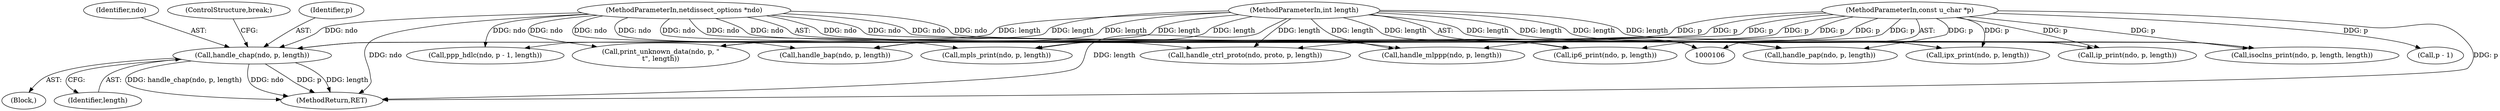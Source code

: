 digraph "0_tcpdump_1dcd10aceabbc03bf571ea32b892c522cbe923de_13@pointer" {
"1000149" [label="(Call,handle_chap(ndo, p, length))"];
"1000107" [label="(MethodParameterIn,netdissect_options *ndo)"];
"1000109" [label="(MethodParameterIn,const u_char *p)"];
"1000110" [label="(MethodParameterIn,int length)"];
"1000224" [label="(MethodReturn,RET)"];
"1000143" [label="(Call,handle_mlppp(ndo, p, length))"];
"1000161" [label="(Call,handle_bap(ndo, p, length))"];
"1000128" [label="(Block,)"];
"1000150" [label="(Identifier,ndo)"];
"1000218" [label="(Call,print_unknown_data(ndo, p, \"\n\t\", length))"];
"1000152" [label="(Identifier,length)"];
"1000155" [label="(Call,handle_pap(ndo, p, length))"];
"1000119" [label="(Call,ppp_hdlc(ndo, p - 1, length))"];
"1000110" [label="(MethodParameterIn,int length)"];
"1000183" [label="(Call,ipx_print(ndo, p, length))"];
"1000197" [label="(Call,mpls_print(ndo, p, length))"];
"1000189" [label="(Call,isoclns_print(ndo, p, length, length))"];
"1000176" [label="(Call,ip6_print(ndo, p, length))"];
"1000107" [label="(MethodParameterIn,netdissect_options *ndo)"];
"1000121" [label="(Call,p - 1)"];
"1000149" [label="(Call,handle_chap(ndo, p, length))"];
"1000153" [label="(ControlStructure,break;)"];
"1000109" [label="(MethodParameterIn,const u_char *p)"];
"1000151" [label="(Identifier,p)"];
"1000169" [label="(Call,ip_print(ndo, p, length))"];
"1000136" [label="(Call,handle_ctrl_proto(ndo, proto, p, length))"];
"1000149" -> "1000128"  [label="AST: "];
"1000149" -> "1000152"  [label="CFG: "];
"1000150" -> "1000149"  [label="AST: "];
"1000151" -> "1000149"  [label="AST: "];
"1000152" -> "1000149"  [label="AST: "];
"1000153" -> "1000149"  [label="CFG: "];
"1000149" -> "1000224"  [label="DDG: p"];
"1000149" -> "1000224"  [label="DDG: length"];
"1000149" -> "1000224"  [label="DDG: handle_chap(ndo, p, length)"];
"1000149" -> "1000224"  [label="DDG: ndo"];
"1000107" -> "1000149"  [label="DDG: ndo"];
"1000109" -> "1000149"  [label="DDG: p"];
"1000110" -> "1000149"  [label="DDG: length"];
"1000107" -> "1000106"  [label="AST: "];
"1000107" -> "1000224"  [label="DDG: ndo"];
"1000107" -> "1000119"  [label="DDG: ndo"];
"1000107" -> "1000136"  [label="DDG: ndo"];
"1000107" -> "1000143"  [label="DDG: ndo"];
"1000107" -> "1000155"  [label="DDG: ndo"];
"1000107" -> "1000161"  [label="DDG: ndo"];
"1000107" -> "1000169"  [label="DDG: ndo"];
"1000107" -> "1000176"  [label="DDG: ndo"];
"1000107" -> "1000183"  [label="DDG: ndo"];
"1000107" -> "1000189"  [label="DDG: ndo"];
"1000107" -> "1000197"  [label="DDG: ndo"];
"1000107" -> "1000218"  [label="DDG: ndo"];
"1000109" -> "1000106"  [label="AST: "];
"1000109" -> "1000224"  [label="DDG: p"];
"1000109" -> "1000121"  [label="DDG: p"];
"1000109" -> "1000136"  [label="DDG: p"];
"1000109" -> "1000143"  [label="DDG: p"];
"1000109" -> "1000155"  [label="DDG: p"];
"1000109" -> "1000161"  [label="DDG: p"];
"1000109" -> "1000169"  [label="DDG: p"];
"1000109" -> "1000176"  [label="DDG: p"];
"1000109" -> "1000183"  [label="DDG: p"];
"1000109" -> "1000189"  [label="DDG: p"];
"1000109" -> "1000197"  [label="DDG: p"];
"1000109" -> "1000218"  [label="DDG: p"];
"1000110" -> "1000106"  [label="AST: "];
"1000110" -> "1000224"  [label="DDG: length"];
"1000110" -> "1000119"  [label="DDG: length"];
"1000110" -> "1000136"  [label="DDG: length"];
"1000110" -> "1000143"  [label="DDG: length"];
"1000110" -> "1000155"  [label="DDG: length"];
"1000110" -> "1000161"  [label="DDG: length"];
"1000110" -> "1000169"  [label="DDG: length"];
"1000110" -> "1000176"  [label="DDG: length"];
"1000110" -> "1000183"  [label="DDG: length"];
"1000110" -> "1000189"  [label="DDG: length"];
"1000110" -> "1000197"  [label="DDG: length"];
"1000110" -> "1000218"  [label="DDG: length"];
}
